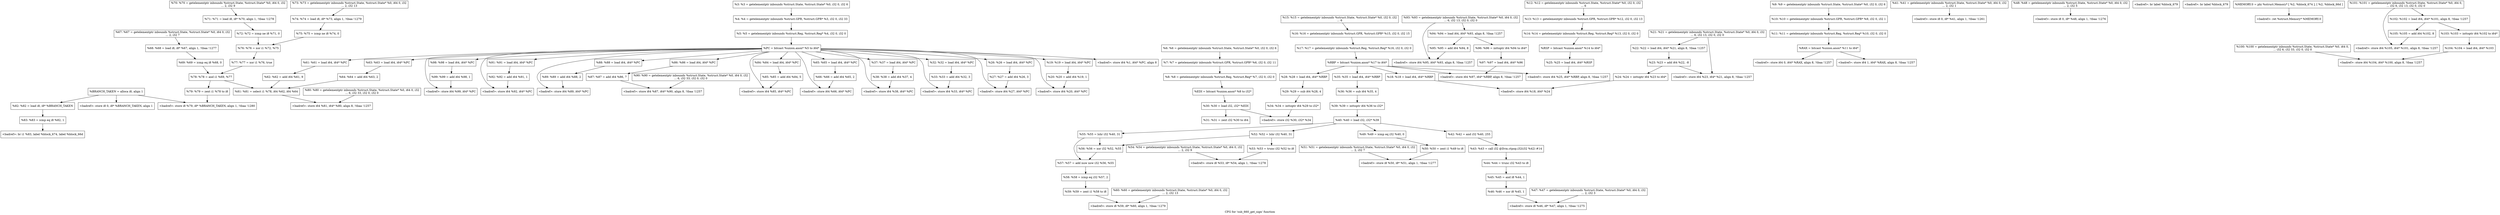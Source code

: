 digraph "CFG for 'sub_660_get_sign' function" {
	label="CFG for 'sub_660_get_sign' function";

	Node0x557e74fc24f8 [shape=record,label="{  %BRANCH_TAKEN = alloca i8, align 1}"];
	Node0x557e74fc24f8 -> Node0x557e74fc6738;
	Node0x557e74fc24f8 -> Node0x557e74fc64d0;
	Node0x557e74fc24f8 -> Node0x557e74fc2920;
	Node0x557e74fc2920 [shape=record,label="{\<badref\>:  store i8 0, i8* %BRANCH_TAKEN, align 1}"];
	Node0x557e74fc29b8 [shape=record,label="{%3:  %3 = getelementptr inbounds %struct.State, %struct.State* %0, i32 0, i32 6}"];
	Node0x557e74fc29b8 -> Node0x557e74fc2a58;
	Node0x557e74fc2a58 [shape=record,label="{%4:  %4 = getelementptr inbounds %struct.GPR, %struct.GPR* %3, i32 0, i32 33}"];
	Node0x557e74fc2a58 -> Node0x557e74fc2b48;
	Node0x557e74fc2b48 [shape=record,label="{%5:  %5 = getelementptr inbounds %struct.Reg, %struct.Reg* %4, i32 0, i32 0}"];
	Node0x557e74fc2b48 -> Node0x557e74fc2498;
	Node0x557e74fc2498 [shape=record,label="{  %PC = bitcast %union.anon* %5 to i64*}"];
	Node0x557e74fc2498 -> Node0x557e74f99680;
	Node0x557e74fc2498 -> Node0x557e74f99588;
	Node0x557e74fc2498 -> Node0x557e74f99190;
	Node0x557e74fc2498 -> Node0x557e74f99098;
	Node0x557e74fc2498 -> Node0x557e74f98c80;
	Node0x557e74fc2498 -> Node0x557e74f98b88;
	Node0x557e74fc2498 -> Node0x557e74f98998;
	Node0x557e74fc2498 -> Node0x557e74fc6910;
	Node0x557e74fc2498 -> Node0x557e74fc6818;
	Node0x557e74fc2498 -> Node0x557e74fc40e0;
	Node0x557e74fc2498 -> Node0x557e74fc3fe8;
	Node0x557e74fc2498 -> Node0x557e74fc5968;
	Node0x557e74fc2498 -> Node0x557e74fc5848;
	Node0x557e74fc2498 -> Node0x557e74fc44b0;
	Node0x557e74fc2498 -> Node0x557e74fc43b8;
	Node0x557e74fc2498 -> Node0x557e74fc35a0;
	Node0x557e74fc2498 -> Node0x557e74fc3f88;
	Node0x557e74fc2498 -> Node0x557e74fc3d00;
	Node0x557e74fc2498 -> Node0x557e74fc3c08;
	Node0x557e74fc2498 -> Node0x557e74fc3810;
	Node0x557e74fc2498 -> Node0x557e74fc3718;
	Node0x557e74fc2498 -> Node0x557e74fc2bd0;
	Node0x557e74fc2bd0 [shape=record,label="{\<badref\>:  store i64 %1, i64* %PC, align 8}"];
	Node0x557e74fc2c68 [shape=record,label="{%6:  %6 = getelementptr inbounds %struct.State, %struct.State* %0, i32 0, i32 6}"];
	Node0x557e74fc2c68 -> Node0x557e74fc2d08;
	Node0x557e74fc2d08 [shape=record,label="{%7:  %7 = getelementptr inbounds %struct.GPR, %struct.GPR* %6, i32 0, i32 11}"];
	Node0x557e74fc2d08 -> Node0x557e74fc2da8;
	Node0x557e74fc2da8 [shape=record,label="{%8:  %8 = getelementptr inbounds %struct.Reg, %struct.Reg* %7, i32 0, i32 0}"];
	Node0x557e74fc2da8 -> Node0x557e74fc2ea8;
	Node0x557e74fc2ea8 [shape=record,label="{  %EDI = bitcast %union.anon* %8 to i32*}"];
	Node0x557e74fc2ea8 -> Node0x557e74fc3ec8;
	Node0x557e74fc2f38 [shape=record,label="{%9:  %9 = getelementptr inbounds %struct.State, %struct.State* %0, i32 0, i32 6}"];
	Node0x557e74fc2f38 -> Node0x557e74fc2fd8;
	Node0x557e74fc2fd8 [shape=record,label="{%10:  %10 = getelementptr inbounds %struct.GPR, %struct.GPR* %9, i32 0, i32 1}"];
	Node0x557e74fc2fd8 -> Node0x557e74fc3078;
	Node0x557e74fc3078 [shape=record,label="{%11:  %11 = getelementptr inbounds %struct.Reg, %struct.Reg* %10, i32 0, i32 0}"];
	Node0x557e74fc3078 -> Node0x557e74fc30e8;
	Node0x557e74fc30e8 [shape=record,label="{  %RAX = bitcast %union.anon* %11 to i64*}"];
	Node0x557e74fc30e8 -> Node0x557e74f98fb0;
	Node0x557e74fc30e8 -> Node0x557e74f98aa0;
	Node0x557e74fc3198 [shape=record,label="{%12:  %12 = getelementptr inbounds %struct.State, %struct.State* %0, i32 0, i32\l... 6}"];
	Node0x557e74fc3198 -> Node0x557e74fc3238;
	Node0x557e74fc3238 [shape=record,label="{%13:  %13 = getelementptr inbounds %struct.GPR, %struct.GPR* %12, i32 0, i32 13}"];
	Node0x557e74fc3238 -> Node0x557e74fc32d8;
	Node0x557e74fc32d8 [shape=record,label="{%14:  %14 = getelementptr inbounds %struct.Reg, %struct.Reg* %13, i32 0, i32 0}"];
	Node0x557e74fc32d8 -> Node0x557e74fc3348;
	Node0x557e74fc3348 [shape=record,label="{  %RSP = bitcast %union.anon* %14 to i64*}"];
	Node0x557e74fc3348 -> Node0x557e74fc3ba8;
	Node0x557e74fc33f8 [shape=record,label="{%15:  %15 = getelementptr inbounds %struct.State, %struct.State* %0, i32 0, i32\l... 6}"];
	Node0x557e74fc33f8 -> Node0x557e74fc3498;
	Node0x557e74fc3498 [shape=record,label="{%16:  %16 = getelementptr inbounds %struct.GPR, %struct.GPR* %15, i32 0, i32 15}"];
	Node0x557e74fc3498 -> Node0x557e74fc3648;
	Node0x557e74fc3648 [shape=record,label="{%17:  %17 = getelementptr inbounds %struct.Reg, %struct.Reg* %16, i32 0, i32 0}"];
	Node0x557e74fc3648 -> Node0x557e74fc2e18;
	Node0x557e74fc2e18 [shape=record,label="{  %RBP = bitcast %union.anon* %17 to i64*}"];
	Node0x557e74fc2e18 -> Node0x557e74f994a0;
	Node0x557e74fc2e18 -> Node0x557e74fc42d8;
	Node0x557e74fc2e18 -> Node0x557e74fc3de8;
	Node0x557e74fc2e18 -> Node0x557e74fc3d80;
	Node0x557e74fc2e18 -> Node0x557e74fc36b8;
	Node0x557e74fc36b8 [shape=record,label="{%18:  %18 = load i64, i64* %RBP}"];
	Node0x557e74fc36b8 -> Node0x557e74fc3ac0;
	Node0x557e74fc3718 [shape=record,label="{%19:  %19 = load i64, i64* %PC}"];
	Node0x557e74fc3718 -> Node0x557e74fc3790;
	Node0x557e74fc3790 [shape=record,label="{%20:  %20 = add i64 %19, 1}"];
	Node0x557e74fc3790 -> Node0x557e74fc3810;
	Node0x557e74fc3810 [shape=record,label="{\<badref\>:  store i64 %20, i64* %PC}"];
	Node0x557e74fc38f0 [shape=record,label="{%21:  %21 = getelementptr inbounds %struct.State, %struct.State* %0, i64 0, i32\l... 6, i32 13, i32 0, i32 0}"];
	Node0x557e74fc38f0 -> Node0x557e74fc3b40;
	Node0x557e74fc38f0 -> Node0x557e74fc3968;
	Node0x557e74fc3968 [shape=record,label="{%22:  %22 = load i64, i64* %21, align 8, !tbaa !1257}"];
	Node0x557e74fc3968 -> Node0x557e74fc39e0;
	Node0x557e74fc39e0 [shape=record,label="{%23:  %23 = add i64 %22, -8}"];
	Node0x557e74fc39e0 -> Node0x557e74fc3b40;
	Node0x557e74fc39e0 -> Node0x557e74fc3a48;
	Node0x557e74fc3a48 [shape=record,label="{%24:  %24 = inttoptr i64 %23 to i64*}"];
	Node0x557e74fc3a48 -> Node0x557e74fc3ac0;
	Node0x557e74fc3ac0 [shape=record,label="{\<badref\>:  store i64 %18, i64* %24}"];
	Node0x557e74fc3b40 [shape=record,label="{\<badref\>:  store i64 %23, i64* %21, align 8, !tbaa !1257}"];
	Node0x557e74fc3ba8 [shape=record,label="{%25:  %25 = load i64, i64* %RSP}"];
	Node0x557e74fc3ba8 -> Node0x557e74fc3d80;
	Node0x557e74fc3c08 [shape=record,label="{%26:  %26 = load i64, i64* %PC}"];
	Node0x557e74fc3c08 -> Node0x557e74fc3c80;
	Node0x557e74fc3c80 [shape=record,label="{%27:  %27 = add i64 %26, 3}"];
	Node0x557e74fc3c80 -> Node0x557e74fc3d00;
	Node0x557e74fc3d00 [shape=record,label="{\<badref\>:  store i64 %27, i64* %PC}"];
	Node0x557e74fc3d80 [shape=record,label="{\<badref\>:  store i64 %25, i64* %RBP, align 8, !tbaa !1257}"];
	Node0x557e74fc3de8 [shape=record,label="{%28:  %28 = load i64, i64* %RBP}"];
	Node0x557e74fc3de8 -> Node0x557e74fc3e60;
	Node0x557e74fc3e60 [shape=record,label="{%29:  %29 = sub i64 %28, 4}"];
	Node0x557e74fc3e60 -> Node0x557e74fc41f8;
	Node0x557e74fc3ec8 [shape=record,label="{%30:  %30 = load i32, i32* %EDI}"];
	Node0x557e74fc3ec8 -> Node0x557e74fc4270;
	Node0x557e74fc3ec8 -> Node0x557e74fc3f28;
	Node0x557e74fc3f28 [shape=record,label="{%31:  %31 = zext i32 %30 to i64}"];
	Node0x557e74fc3f88 [shape=record,label="{%32:  %32 = load i64, i64* %PC}"];
	Node0x557e74fc3f88 -> Node0x557e74fc3520;
	Node0x557e74fc3520 [shape=record,label="{%33:  %33 = add i64 %32, 3}"];
	Node0x557e74fc3520 -> Node0x557e74fc35a0;
	Node0x557e74fc35a0 [shape=record,label="{\<badref\>:  store i64 %33, i64* %PC}"];
	Node0x557e74fc41f8 [shape=record,label="{%34:  %34 = inttoptr i64 %29 to i32*}"];
	Node0x557e74fc41f8 -> Node0x557e74fc4270;
	Node0x557e74fc4270 [shape=record,label="{\<badref\>:  store i32 %30, i32* %34}"];
	Node0x557e74fc42d8 [shape=record,label="{%35:  %35 = load i64, i64* %RBP}"];
	Node0x557e74fc42d8 -> Node0x557e74fc4350;
	Node0x557e74fc4350 [shape=record,label="{%36:  %36 = sub i64 %35, 4}"];
	Node0x557e74fc4350 -> Node0x557e74fc4518;
	Node0x557e74fc43b8 [shape=record,label="{%37:  %37 = load i64, i64* %PC}"];
	Node0x557e74fc43b8 -> Node0x557e74fc4430;
	Node0x557e74fc4430 [shape=record,label="{%38:  %38 = add i64 %37, 4}"];
	Node0x557e74fc4430 -> Node0x557e74fc44b0;
	Node0x557e74fc44b0 [shape=record,label="{\<badref\>:  store i64 %38, i64* %PC}"];
	Node0x557e74fc4518 [shape=record,label="{%39:  %39 = inttoptr i64 %36 to i32*}"];
	Node0x557e74fc4518 -> Node0x557e74fc4578;
	Node0x557e74fc4578 [shape=record,label="{%40:  %40 = load i32, i32* %39}"];
	Node0x557e74fc4578 -> Node0x557e74fb5f90;
	Node0x557e74fc4578 -> Node0x557e74fb5d70;
	Node0x557e74fc4578 -> Node0x557e74fc4c60;
	Node0x557e74fc4578 -> Node0x557e74fc4730;
	Node0x557e74fc4620 [shape=record,label="{%41:  %41 = getelementptr inbounds %struct.State, %struct.State* %0, i64 0, i32\l... 2, i32 1}"];
	Node0x557e74fc4620 -> Node0x557e74fc46b0;
	Node0x557e74fc46b0 [shape=record,label="{\<badref\>:  store i8 0, i8* %41, align 1, !tbaa !1261}"];
	Node0x557e74fc4730 [shape=record,label="{%42:  %42 = and i32 %40, 255}"];
	Node0x557e74fc4730 -> Node0x557e74fc47f0;
	Node0x557e74fc47f0 [shape=record,label="{%43:  %43 = call i32 @llvm.ctpop.i32(i32 %42) #14}"];
	Node0x557e74fc47f0 -> Node0x557e74fc4868;
	Node0x557e74fc4868 [shape=record,label="{%44:  %44 = trunc i32 %43 to i8}"];
	Node0x557e74fc4868 -> Node0x557e74fc48e0;
	Node0x557e74fc48e0 [shape=record,label="{%45:  %45 = and i8 %44, 1}"];
	Node0x557e74fc48e0 -> Node0x557e74fc4960;
	Node0x557e74fc4960 [shape=record,label="{%46:  %46 = xor i8 %45, 1}"];
	Node0x557e74fc4960 -> Node0x557e74fc4aa0;
	Node0x557e74fc4a10 [shape=record,label="{%47:  %47 = getelementptr inbounds %struct.State, %struct.State* %0, i64 0, i32\l... 2, i32 3}"];
	Node0x557e74fc4a10 -> Node0x557e74fc4aa0;
	Node0x557e74fc4aa0 [shape=record,label="{\<badref\>:  store i8 %46, i8* %47, align 1, !tbaa !1275}"];
	Node0x557e74fc4b50 [shape=record,label="{%48:  %48 = getelementptr inbounds %struct.State, %struct.State* %0, i64 0, i32\l... 2, i32 5}"];
	Node0x557e74fc4b50 -> Node0x557e74fc4be0;
	Node0x557e74fc4be0 [shape=record,label="{\<badref\>:  store i8 0, i8* %48, align 1, !tbaa !1276}"];
	Node0x557e74fc4c60 [shape=record,label="{%49:  %49 = icmp eq i32 %40, 0}"];
	Node0x557e74fc4c60 -> Node0x557e74fc4cc8;
	Node0x557e74fc4cc8 [shape=record,label="{%50:  %50 = zext i1 %49 to i8}"];
	Node0x557e74fc4cc8 -> Node0x557e74fc4e00;
	Node0x557e74fc4d70 [shape=record,label="{%51:  %51 = getelementptr inbounds %struct.State, %struct.State* %0, i64 0, i32\l... 2, i32 7}"];
	Node0x557e74fc4d70 -> Node0x557e74fc4e00;
	Node0x557e74fc4e00 [shape=record,label="{\<badref\>:  store i8 %50, i8* %51, align 1, !tbaa !1277}"];
	Node0x557e74fb5d70 [shape=record,label="{%52:  %52 = lshr i32 %40, 31}"];
	Node0x557e74fb5d70 -> Node0x557e74fb6010;
	Node0x557e74fb5d70 -> Node0x557e74fb5dd8;
	Node0x557e74fb5dd8 [shape=record,label="{%53:  %53 = trunc i32 %52 to i8}"];
	Node0x557e74fb5dd8 -> Node0x557e74fb5f10;
	Node0x557e74fb5e80 [shape=record,label="{%54:  %54 = getelementptr inbounds %struct.State, %struct.State* %0, i64 0, i32\l... 2, i32 9}"];
	Node0x557e74fb5e80 -> Node0x557e74fb5f10;
	Node0x557e74fb5f10 [shape=record,label="{\<badref\>:  store i8 %53, i8* %54, align 1, !tbaa !1278}"];
	Node0x557e74fb5f90 [shape=record,label="{%55:  %55 = lshr i32 %40, 31}"];
	Node0x557e74fb5f90 -> Node0x557e74fb6090;
	Node0x557e74fb5f90 -> Node0x557e74fb6010;
	Node0x557e74fb6010 [shape=record,label="{%56:  %56 = xor i32 %52, %55}"];
	Node0x557e74fb6010 -> Node0x557e74fb6090;
	Node0x557e74fb6090 [shape=record,label="{%57:  %57 = add nuw nsw i32 %56, %55}"];
	Node0x557e74fb6090 -> Node0x557e74fc56a0;
	Node0x557e74fc56a0 [shape=record,label="{%58:  %58 = icmp eq i32 %57, 2}"];
	Node0x557e74fc56a0 -> Node0x557e74fb60f8;
	Node0x557e74fb60f8 [shape=record,label="{%59:  %59 = zext i1 %58 to i8}"];
	Node0x557e74fb60f8 -> Node0x557e74fc57e0;
	Node0x557e74fc5750 [shape=record,label="{%60:  %60 = getelementptr inbounds %struct.State, %struct.State* %0, i64 0, i32\l... 2, i32 13}"];
	Node0x557e74fc5750 -> Node0x557e74fc57e0;
	Node0x557e74fc57e0 [shape=record,label="{\<badref\>:  store i8 %59, i8* %60, align 1, !tbaa !1279}"];
	Node0x557e74fc5848 [shape=record,label="{%61:  %61 = load i64, i64* %PC}"];
	Node0x557e74fc5848 -> Node0x557e74fc5900;
	Node0x557e74fc5900 [shape=record,label="{%62:  %62 = add i64 %61, 9}"];
	Node0x557e74fc5900 -> Node0x557e74fc6658;
	Node0x557e74fc5968 [shape=record,label="{%63:  %63 = load i64, i64* %PC}"];
	Node0x557e74fc5968 -> Node0x557e74fc59e0;
	Node0x557e74fc59e0 [shape=record,label="{%64:  %64 = add i64 %63, 2}"];
	Node0x557e74fc59e0 -> Node0x557e74fc6658;
	Node0x557e74fc3fe8 [shape=record,label="{%65:  %65 = load i64, i64* %PC}"];
	Node0x557e74fc3fe8 -> Node0x557e74fc4060;
	Node0x557e74fc4060 [shape=record,label="{%66:  %66 = add i64 %65, 2}"];
	Node0x557e74fc4060 -> Node0x557e74fc40e0;
	Node0x557e74fc40e0 [shape=record,label="{\<badref\>:  store i64 %66, i64* %PC}"];
	Node0x557e74fc5ea0 [shape=record,label="{%67:  %67 = getelementptr inbounds %struct.State, %struct.State* %0, i64 0, i32\l... 2, i32 7}"];
	Node0x557e74fc5ea0 -> Node0x557e74fc4148;
	Node0x557e74fc4148 [shape=record,label="{%68:  %68 = load i8, i8* %67, align 1, !tbaa !1277}"];
	Node0x557e74fc4148 -> Node0x557e74fc5f30;
	Node0x557e74fc5f30 [shape=record,label="{%69:  %69 = icmp eq i8 %68, 0}"];
	Node0x557e74fc5f30 -> Node0x557e74fc63f0;
	Node0x557e74fc5fe0 [shape=record,label="{%70:  %70 = getelementptr inbounds %struct.State, %struct.State* %0, i64 0, i32\l... 2, i32 9}"];
	Node0x557e74fc5fe0 -> Node0x557e74fc6058;
	Node0x557e74fc6058 [shape=record,label="{%71:  %71 = load i8, i8* %70, align 1, !tbaa !1278}"];
	Node0x557e74fc6058 -> Node0x557e74fc60d0;
	Node0x557e74fc60d0 [shape=record,label="{%72:  %72 = icmp ne i8 %71, 0}"];
	Node0x557e74fc60d0 -> Node0x557e74fc62f0;
	Node0x557e74fc6180 [shape=record,label="{%73:  %73 = getelementptr inbounds %struct.State, %struct.State* %0, i64 0, i32\l... 2, i32 13}"];
	Node0x557e74fc6180 -> Node0x557e74fc61f8;
	Node0x557e74fc61f8 [shape=record,label="{%74:  %74 = load i8, i8* %73, align 1, !tbaa !1279}"];
	Node0x557e74fc61f8 -> Node0x557e74fc6270;
	Node0x557e74fc6270 [shape=record,label="{%75:  %75 = icmp ne i8 %74, 0}"];
	Node0x557e74fc6270 -> Node0x557e74fc62f0;
	Node0x557e74fc62f0 [shape=record,label="{%76:  %76 = xor i1 %72, %75}"];
	Node0x557e74fc62f0 -> Node0x557e74fc6370;
	Node0x557e74fc6370 [shape=record,label="{%77:  %77 = xor i1 %76, true}"];
	Node0x557e74fc6370 -> Node0x557e74fc63f0;
	Node0x557e74fc63f0 [shape=record,label="{%78:  %78 = and i1 %69, %77}"];
	Node0x557e74fc63f0 -> Node0x557e74fc6658;
	Node0x557e74fc63f0 -> Node0x557e74fc6458;
	Node0x557e74fc6458 [shape=record,label="{%79:  %79 = zext i1 %78 to i8}"];
	Node0x557e74fc6458 -> Node0x557e74fc64d0;
	Node0x557e74fc64d0 [shape=record,label="{\<badref\>:  store i8 %79, i8* %BRANCH_TAKEN, align 1, !tbaa !1280}"];
	Node0x557e74fc65b0 [shape=record,label="{%80:  %80 = getelementptr inbounds %struct.State, %struct.State* %0, i64 0, i32\l... 6, i32 33, i32 0, i32 0}"];
	Node0x557e74fc65b0 -> Node0x557e74fc66d0;
	Node0x557e74fc6658 [shape=record,label="{%81:  %81 = select i1 %78, i64 %62, i64 %64}"];
	Node0x557e74fc6658 -> Node0x557e74fc66d0;
	Node0x557e74fc66d0 [shape=record,label="{\<badref\>:  store i64 %81, i64* %80, align 8, !tbaa !1257}"];
	Node0x557e74fc6738 [shape=record,label="{%82:  %82 = load i8, i8* %BRANCH_TAKEN}"];
	Node0x557e74fc6738 -> Node0x557e74fc67b0;
	Node0x557e74fc67b0 [shape=record,label="{%83:  %83 = icmp eq i8 %82, 1}"];
	Node0x557e74fc67b0 -> Node0x557e74f98a28;
	Node0x557e74fc6818 [shape=record,label="{%84:  %84 = load i64, i64* %PC}"];
	Node0x557e74fc6818 -> Node0x557e74fc6890;
	Node0x557e74fc6890 [shape=record,label="{%85:  %85 = add i64 %84, 5}"];
	Node0x557e74fc6890 -> Node0x557e74fc6910;
	Node0x557e74fc6910 [shape=record,label="{\<badref\>:  store i64 %85, i64* %PC}"];
	Node0x557e74f98a28 [shape=record,label="{\<badref\>:  br i1 %83, label %block_674, label %block_66d}"];
	Node0x557e74f98aa0 [shape=record,label="{\<badref\>:  store i64 1, i64* %RAX, align 8, !tbaa !1257}"];
	Node0x557e74f98998 [shape=record,label="{%86:  %86 = load i64, i64* %PC}"];
	Node0x557e74f98998 -> Node0x557e74f98b20;
	Node0x557e74f98b20 [shape=record,label="{%87:  %87 = add i64 %86, 7}"];
	Node0x557e74f98b20 -> Node0x557e74f98df0;
	Node0x557e74f98b88 [shape=record,label="{%88:  %88 = load i64, i64* %PC}"];
	Node0x557e74f98b88 -> Node0x557e74f98c00;
	Node0x557e74f98c00 [shape=record,label="{%89:  %89 = add i64 %88, 2}"];
	Node0x557e74f98c00 -> Node0x557e74f98c80;
	Node0x557e74f98c80 [shape=record,label="{\<badref\>:  store i64 %89, i64* %PC}"];
	Node0x557e74f98d60 [shape=record,label="{%90:  %90 = getelementptr inbounds %struct.State, %struct.State* %0, i64 0, i32\l... 6, i32 33, i32 0, i32 0}"];
	Node0x557e74f98d60 -> Node0x557e74f98df0;
	Node0x557e74f98df0 [shape=record,label="{\<badref\>:  store i64 %87, i64* %90, align 8, !tbaa !1257}"];
	Node0x557e74f98f38 [shape=record,label="{\<badref\>:  br label %block_679}"];
	Node0x557e74f98fb0 [shape=record,label="{\<badref\>:  store i64 0, i64* %RAX, align 8, !tbaa !1257}"];
	Node0x557e74fc69c8 [shape=record,label="{\<badref\>:  br label %block_679}"];
	Node0x557e74f98ec8 [shape=record,label="{  %MEMORY.0 = phi %struct.Memory* [ %2, %block_674 ], [ %2, %block_66d ]}"];
	Node0x557e74f98ec8 -> Node0x557e74fc8c98;
	Node0x557e74f99098 [shape=record,label="{%91:  %91 = load i64, i64* %PC}"];
	Node0x557e74f99098 -> Node0x557e74f99110;
	Node0x557e74f99110 [shape=record,label="{%92:  %92 = add i64 %91, 1}"];
	Node0x557e74f99110 -> Node0x557e74f99190;
	Node0x557e74f99190 [shape=record,label="{\<badref\>:  store i64 %92, i64* %PC}"];
	Node0x557e74f99270 [shape=record,label="{%93:  %93 = getelementptr inbounds %struct.State, %struct.State* %0, i64 0, i32\l... 6, i32 13, i32 0, i32 0}"];
	Node0x557e74f99270 -> Node0x557e74f99520;
	Node0x557e74f99270 -> Node0x557e74f992e8;
	Node0x557e74f992e8 [shape=record,label="{%94:  %94 = load i64, i64* %93, align 8, !tbaa !1257}"];
	Node0x557e74f992e8 -> Node0x557e74f993c8;
	Node0x557e74f992e8 -> Node0x557e74f99360;
	Node0x557e74f99360 [shape=record,label="{%95:  %95 = add i64 %94, 8}"];
	Node0x557e74f99360 -> Node0x557e74f99520;
	Node0x557e74f993c8 [shape=record,label="{%96:  %96 = inttoptr i64 %94 to i64*}"];
	Node0x557e74f993c8 -> Node0x557e74f99428;
	Node0x557e74f99428 [shape=record,label="{%97:  %97 = load i64, i64* %96}"];
	Node0x557e74f99428 -> Node0x557e74f994a0;
	Node0x557e74f994a0 [shape=record,label="{\<badref\>:  store i64 %97, i64* %RBP, align 8, !tbaa !1257}"];
	Node0x557e74f99520 [shape=record,label="{\<badref\>:  store i64 %95, i64* %93, align 8, !tbaa !1257}"];
	Node0x557e74f99588 [shape=record,label="{%98:  %98 = load i64, i64* %PC}"];
	Node0x557e74f99588 -> Node0x557e74f99600;
	Node0x557e74f99600 [shape=record,label="{%99:  %99 = add i64 %98, 1}"];
	Node0x557e74f99600 -> Node0x557e74f99680;
	Node0x557e74f99680 [shape=record,label="{\<badref\>:  store i64 %99, i64* %PC}"];
	Node0x557e74f99760 [shape=record,label="{%100:  %100 = getelementptr inbounds %struct.State, %struct.State* %0, i64 0,\l... i32 6, i32 33, i32 0, i32 0}"];
	Node0x557e74f99760 -> Node0x557e74fc8b30;
	Node0x557e74f99850 [shape=record,label="{%101:  %101 = getelementptr inbounds %struct.State, %struct.State* %0, i64 0,\l... i32 6, i32 13, i32 0, i32 0}"];
	Node0x557e74f99850 -> Node0x557e74fc8c30;
	Node0x557e74f99850 -> Node0x557e74f998c8;
	Node0x557e74f998c8 [shape=record,label="{%102:  %102 = load i64, i64* %101, align 8, !tbaa !1257}"];
	Node0x557e74f998c8 -> Node0x557e74fc8bb0;
	Node0x557e74f998c8 -> Node0x557e74f99928;
	Node0x557e74f99928 [shape=record,label="{%103:  %103 = inttoptr i64 %102 to i64*}"];
	Node0x557e74f99928 -> Node0x557e74fc8ab8;
	Node0x557e74fc8ab8 [shape=record,label="{%104:  %104 = load i64, i64* %103}"];
	Node0x557e74fc8ab8 -> Node0x557e74fc8b30;
	Node0x557e74fc8b30 [shape=record,label="{\<badref\>:  store i64 %104, i64* %100, align 8, !tbaa !1257}"];
	Node0x557e74fc8bb0 [shape=record,label="{%105:  %105 = add i64 %102, 8}"];
	Node0x557e74fc8bb0 -> Node0x557e74fc8c30;
	Node0x557e74fc8c30 [shape=record,label="{\<badref\>:  store i64 %105, i64* %101, align 8, !tbaa !1257}"];
	Node0x557e74fc8c98 [shape=record,label="{\<badref\>:  ret %struct.Memory* %MEMORY.0}"];
}
